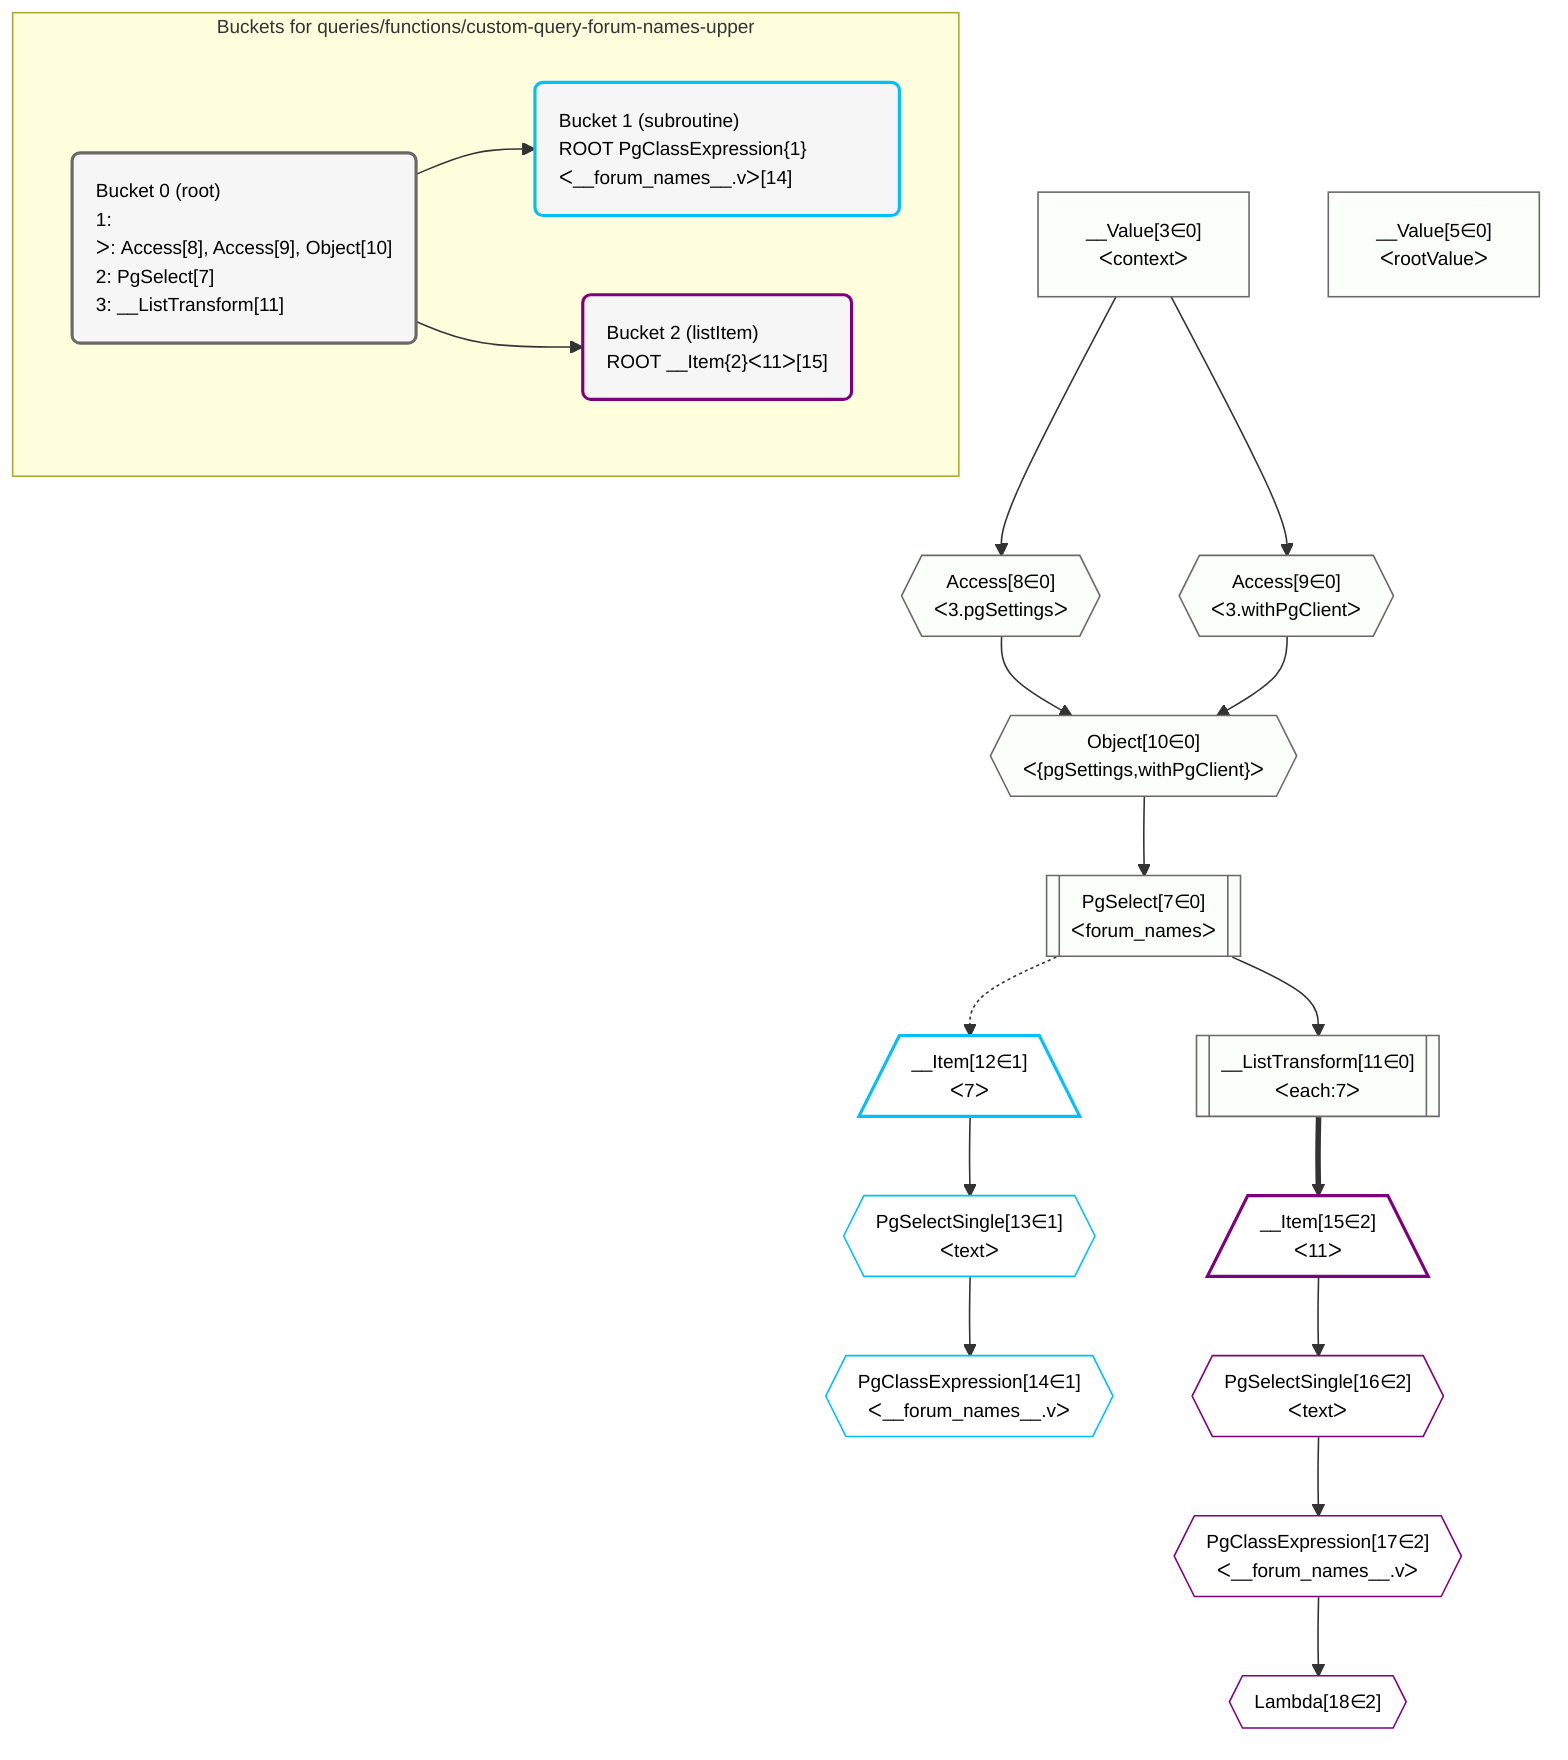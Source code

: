 %%{init: {'themeVariables': { 'fontSize': '12px'}}}%%
graph TD
    classDef path fill:#eee,stroke:#000,color:#000
    classDef plan fill:#fff,stroke-width:1px,color:#000
    classDef itemplan fill:#fff,stroke-width:2px,color:#000
    classDef unbatchedplan fill:#dff,stroke-width:1px,color:#000
    classDef sideeffectplan fill:#fcc,stroke-width:2px,color:#000
    classDef bucket fill:#f6f6f6,color:#000,stroke-width:2px,text-align:left


    %% plan dependencies
    Object10{{"Object[10∈0]<br />ᐸ{pgSettings,withPgClient}ᐳ"}}:::plan
    Access8{{"Access[8∈0]<br />ᐸ3.pgSettingsᐳ"}}:::plan
    Access9{{"Access[9∈0]<br />ᐸ3.withPgClientᐳ"}}:::plan
    Access8 & Access9 --> Object10
    PgSelect7[["PgSelect[7∈0]<br />ᐸforum_namesᐳ"]]:::plan
    Object10 --> PgSelect7
    __Value3["__Value[3∈0]<br />ᐸcontextᐳ"]:::plan
    __Value3 --> Access8
    __Value3 --> Access9
    __ListTransform11[["__ListTransform[11∈0]<br />ᐸeach:7ᐳ"]]:::plan
    PgSelect7 --> __ListTransform11
    __Value5["__Value[5∈0]<br />ᐸrootValueᐳ"]:::plan
    __Item12[/"__Item[12∈1]<br />ᐸ7ᐳ"\]:::itemplan
    PgSelect7 -.-> __Item12
    PgSelectSingle13{{"PgSelectSingle[13∈1]<br />ᐸtextᐳ"}}:::plan
    __Item12 --> PgSelectSingle13
    PgClassExpression14{{"PgClassExpression[14∈1]<br />ᐸ__forum_names__.vᐳ"}}:::plan
    PgSelectSingle13 --> PgClassExpression14
    __Item15[/"__Item[15∈2]<br />ᐸ11ᐳ"\]:::itemplan
    __ListTransform11 ==> __Item15
    PgSelectSingle16{{"PgSelectSingle[16∈2]<br />ᐸtextᐳ"}}:::plan
    __Item15 --> PgSelectSingle16
    PgClassExpression17{{"PgClassExpression[17∈2]<br />ᐸ__forum_names__.vᐳ"}}:::plan
    PgSelectSingle16 --> PgClassExpression17
    Lambda18{{"Lambda[18∈2]"}}:::plan
    PgClassExpression17 --> Lambda18

    %% define steps

    subgraph "Buckets for queries/functions/custom-query-forum-names-upper"
    Bucket0("Bucket 0 (root)<br />1: <br />ᐳ: Access[8], Access[9], Object[10]<br />2: PgSelect[7]<br />3: __ListTransform[11]"):::bucket
    classDef bucket0 stroke:#696969
    class Bucket0,__Value3,__Value5,PgSelect7,Access8,Access9,Object10,__ListTransform11 bucket0
    Bucket1("Bucket 1 (subroutine)<br />ROOT PgClassExpression{1}ᐸ__forum_names__.vᐳ[14]"):::bucket
    classDef bucket1 stroke:#00bfff
    class Bucket1,__Item12,PgSelectSingle13,PgClassExpression14 bucket1
    Bucket2("Bucket 2 (listItem)<br />ROOT __Item{2}ᐸ11ᐳ[15]"):::bucket
    classDef bucket2 stroke:#7f007f
    class Bucket2,__Item15,PgSelectSingle16,PgClassExpression17,Lambda18 bucket2
    Bucket0 --> Bucket1 & Bucket2
    classDef unary fill:#fafffa,borderWidth:8px
    class Object10,PgSelect7,Access8,Access9,__ListTransform11,__Value3,__Value5 unary
    end
